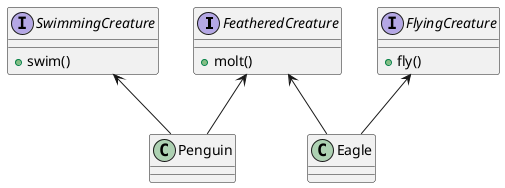 @startuml
interface FeatheredCreature{
+ molt()
}
interface FlyingCreature{
+ fly()
}
interface SwimmingCreature{
+ swim()
}

class Penguin
class Eagle

FeatheredCreature <-- Eagle
FeatheredCreature <-- Penguin

FlyingCreature <-- Eagle
SwimmingCreature <-- Penguin

@enduml